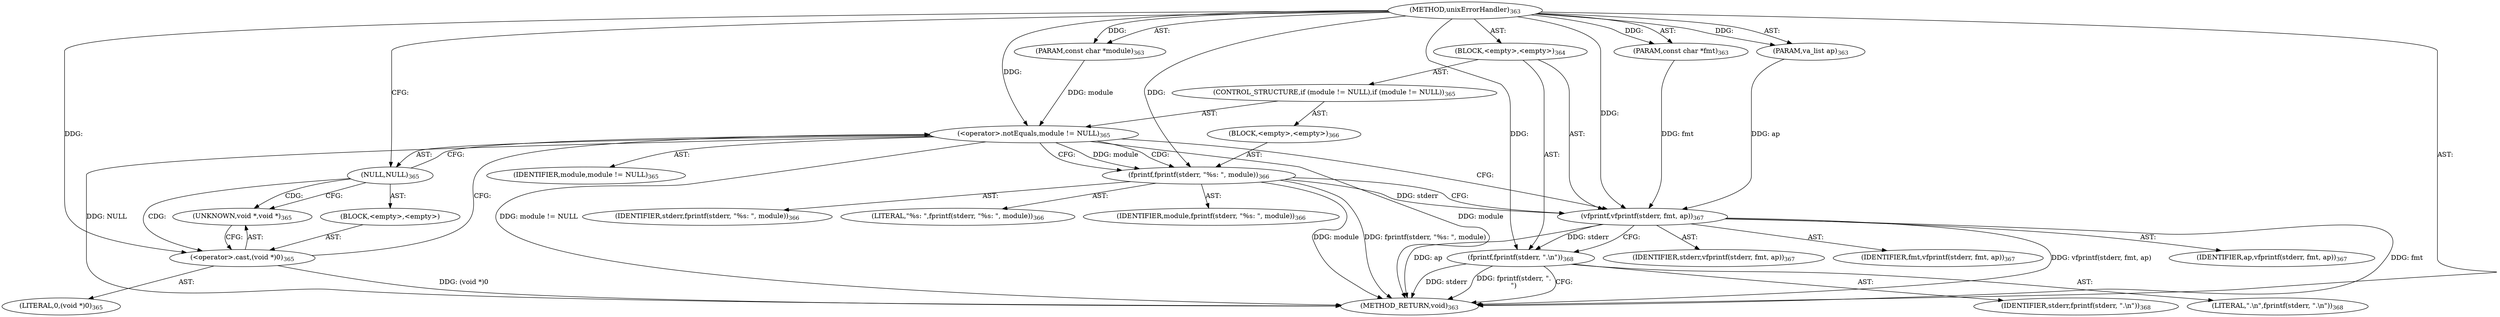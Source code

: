 digraph "unixErrorHandler" {  
"34242" [label = <(METHOD,unixErrorHandler)<SUB>363</SUB>> ]
"34243" [label = <(PARAM,const char *module)<SUB>363</SUB>> ]
"34244" [label = <(PARAM,const char *fmt)<SUB>363</SUB>> ]
"34245" [label = <(PARAM,va_list ap)<SUB>363</SUB>> ]
"34246" [label = <(BLOCK,&lt;empty&gt;,&lt;empty&gt;)<SUB>364</SUB>> ]
"34247" [label = <(CONTROL_STRUCTURE,if (module != NULL),if (module != NULL))<SUB>365</SUB>> ]
"34248" [label = <(&lt;operator&gt;.notEquals,module != NULL)<SUB>365</SUB>> ]
"34249" [label = <(IDENTIFIER,module,module != NULL)<SUB>365</SUB>> ]
"34250" [label = <(NULL,NULL)<SUB>365</SUB>> ]
"34251" [label = <(BLOCK,&lt;empty&gt;,&lt;empty&gt;)> ]
"34252" [label = <(&lt;operator&gt;.cast,(void *)0)<SUB>365</SUB>> ]
"34253" [label = <(UNKNOWN,void *,void *)<SUB>365</SUB>> ]
"34254" [label = <(LITERAL,0,(void *)0)<SUB>365</SUB>> ]
"34255" [label = <(BLOCK,&lt;empty&gt;,&lt;empty&gt;)<SUB>366</SUB>> ]
"34256" [label = <(fprintf,fprintf(stderr, &quot;%s: &quot;, module))<SUB>366</SUB>> ]
"34257" [label = <(IDENTIFIER,stderr,fprintf(stderr, &quot;%s: &quot;, module))<SUB>366</SUB>> ]
"34258" [label = <(LITERAL,&quot;%s: &quot;,fprintf(stderr, &quot;%s: &quot;, module))<SUB>366</SUB>> ]
"34259" [label = <(IDENTIFIER,module,fprintf(stderr, &quot;%s: &quot;, module))<SUB>366</SUB>> ]
"34260" [label = <(vfprintf,vfprintf(stderr, fmt, ap))<SUB>367</SUB>> ]
"34261" [label = <(IDENTIFIER,stderr,vfprintf(stderr, fmt, ap))<SUB>367</SUB>> ]
"34262" [label = <(IDENTIFIER,fmt,vfprintf(stderr, fmt, ap))<SUB>367</SUB>> ]
"34263" [label = <(IDENTIFIER,ap,vfprintf(stderr, fmt, ap))<SUB>367</SUB>> ]
"34264" [label = <(fprintf,fprintf(stderr, &quot;.\n&quot;))<SUB>368</SUB>> ]
"34265" [label = <(IDENTIFIER,stderr,fprintf(stderr, &quot;.\n&quot;))<SUB>368</SUB>> ]
"34266" [label = <(LITERAL,&quot;.\n&quot;,fprintf(stderr, &quot;.\n&quot;))<SUB>368</SUB>> ]
"34267" [label = <(METHOD_RETURN,void)<SUB>363</SUB>> ]
  "34242" -> "34243"  [ label = "AST: "] 
  "34242" -> "34244"  [ label = "AST: "] 
  "34242" -> "34245"  [ label = "AST: "] 
  "34242" -> "34246"  [ label = "AST: "] 
  "34242" -> "34267"  [ label = "AST: "] 
  "34246" -> "34247"  [ label = "AST: "] 
  "34246" -> "34260"  [ label = "AST: "] 
  "34246" -> "34264"  [ label = "AST: "] 
  "34247" -> "34248"  [ label = "AST: "] 
  "34247" -> "34255"  [ label = "AST: "] 
  "34248" -> "34249"  [ label = "AST: "] 
  "34248" -> "34250"  [ label = "AST: "] 
  "34250" -> "34251"  [ label = "AST: "] 
  "34251" -> "34252"  [ label = "AST: "] 
  "34252" -> "34253"  [ label = "AST: "] 
  "34252" -> "34254"  [ label = "AST: "] 
  "34255" -> "34256"  [ label = "AST: "] 
  "34256" -> "34257"  [ label = "AST: "] 
  "34256" -> "34258"  [ label = "AST: "] 
  "34256" -> "34259"  [ label = "AST: "] 
  "34260" -> "34261"  [ label = "AST: "] 
  "34260" -> "34262"  [ label = "AST: "] 
  "34260" -> "34263"  [ label = "AST: "] 
  "34264" -> "34265"  [ label = "AST: "] 
  "34264" -> "34266"  [ label = "AST: "] 
  "34260" -> "34264"  [ label = "CFG: "] 
  "34264" -> "34267"  [ label = "CFG: "] 
  "34248" -> "34256"  [ label = "CFG: "] 
  "34248" -> "34260"  [ label = "CFG: "] 
  "34250" -> "34253"  [ label = "CFG: "] 
  "34250" -> "34248"  [ label = "CFG: "] 
  "34256" -> "34260"  [ label = "CFG: "] 
  "34252" -> "34248"  [ label = "CFG: "] 
  "34253" -> "34252"  [ label = "CFG: "] 
  "34242" -> "34250"  [ label = "CFG: "] 
  "34248" -> "34267"  [ label = "DDG: module"] 
  "34248" -> "34267"  [ label = "DDG: NULL"] 
  "34252" -> "34267"  [ label = "DDG: (void *)0"] 
  "34248" -> "34267"  [ label = "DDG: module != NULL"] 
  "34256" -> "34267"  [ label = "DDG: module"] 
  "34256" -> "34267"  [ label = "DDG: fprintf(stderr, &quot;%s: &quot;, module)"] 
  "34260" -> "34267"  [ label = "DDG: fmt"] 
  "34260" -> "34267"  [ label = "DDG: ap"] 
  "34260" -> "34267"  [ label = "DDG: vfprintf(stderr, fmt, ap)"] 
  "34264" -> "34267"  [ label = "DDG: stderr"] 
  "34264" -> "34267"  [ label = "DDG: fprintf(stderr, &quot;.\n&quot;)"] 
  "34242" -> "34243"  [ label = "DDG: "] 
  "34242" -> "34244"  [ label = "DDG: "] 
  "34242" -> "34245"  [ label = "DDG: "] 
  "34256" -> "34260"  [ label = "DDG: stderr"] 
  "34242" -> "34260"  [ label = "DDG: "] 
  "34244" -> "34260"  [ label = "DDG: fmt"] 
  "34245" -> "34260"  [ label = "DDG: ap"] 
  "34260" -> "34264"  [ label = "DDG: stderr"] 
  "34242" -> "34264"  [ label = "DDG: "] 
  "34243" -> "34248"  [ label = "DDG: module"] 
  "34242" -> "34248"  [ label = "DDG: "] 
  "34242" -> "34256"  [ label = "DDG: "] 
  "34248" -> "34256"  [ label = "DDG: module"] 
  "34242" -> "34252"  [ label = "DDG: "] 
  "34248" -> "34256"  [ label = "CDG: "] 
  "34250" -> "34252"  [ label = "CDG: "] 
  "34250" -> "34253"  [ label = "CDG: "] 
}
